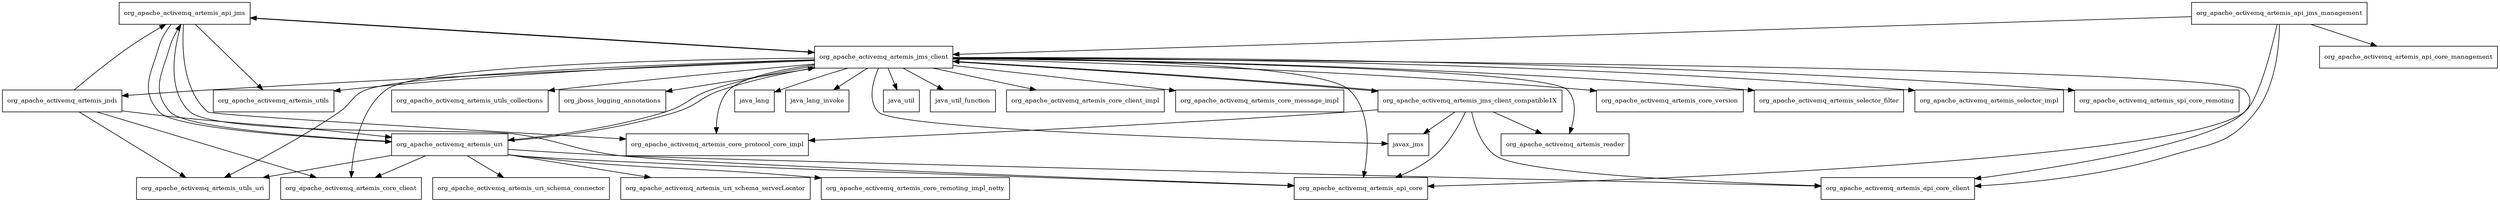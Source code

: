 digraph artemis_jms_client_2_7_0_SNAPSHOT_package_dependencies {
  node [shape = box, fontsize=10.0];
  org_apache_activemq_artemis_api_jms -> org_apache_activemq_artemis_api_core;
  org_apache_activemq_artemis_api_jms -> org_apache_activemq_artemis_core_protocol_core_impl;
  org_apache_activemq_artemis_api_jms -> org_apache_activemq_artemis_jms_client;
  org_apache_activemq_artemis_api_jms -> org_apache_activemq_artemis_uri;
  org_apache_activemq_artemis_api_jms -> org_apache_activemq_artemis_utils;
  org_apache_activemq_artemis_api_jms_management -> org_apache_activemq_artemis_api_core;
  org_apache_activemq_artemis_api_jms_management -> org_apache_activemq_artemis_api_core_client;
  org_apache_activemq_artemis_api_jms_management -> org_apache_activemq_artemis_api_core_management;
  org_apache_activemq_artemis_api_jms_management -> org_apache_activemq_artemis_jms_client;
  org_apache_activemq_artemis_jms_client -> java_lang;
  org_apache_activemq_artemis_jms_client -> java_lang_invoke;
  org_apache_activemq_artemis_jms_client -> java_util;
  org_apache_activemq_artemis_jms_client -> java_util_function;
  org_apache_activemq_artemis_jms_client -> javax_jms;
  org_apache_activemq_artemis_jms_client -> org_apache_activemq_artemis_api_core;
  org_apache_activemq_artemis_jms_client -> org_apache_activemq_artemis_api_core_client;
  org_apache_activemq_artemis_jms_client -> org_apache_activemq_artemis_api_jms;
  org_apache_activemq_artemis_jms_client -> org_apache_activemq_artemis_core_client;
  org_apache_activemq_artemis_jms_client -> org_apache_activemq_artemis_core_client_impl;
  org_apache_activemq_artemis_jms_client -> org_apache_activemq_artemis_core_message_impl;
  org_apache_activemq_artemis_jms_client -> org_apache_activemq_artemis_core_protocol_core_impl;
  org_apache_activemq_artemis_jms_client -> org_apache_activemq_artemis_core_version;
  org_apache_activemq_artemis_jms_client -> org_apache_activemq_artemis_jms_client_compatible1X;
  org_apache_activemq_artemis_jms_client -> org_apache_activemq_artemis_jndi;
  org_apache_activemq_artemis_jms_client -> org_apache_activemq_artemis_reader;
  org_apache_activemq_artemis_jms_client -> org_apache_activemq_artemis_selector_filter;
  org_apache_activemq_artemis_jms_client -> org_apache_activemq_artemis_selector_impl;
  org_apache_activemq_artemis_jms_client -> org_apache_activemq_artemis_spi_core_remoting;
  org_apache_activemq_artemis_jms_client -> org_apache_activemq_artemis_uri;
  org_apache_activemq_artemis_jms_client -> org_apache_activemq_artemis_utils;
  org_apache_activemq_artemis_jms_client -> org_apache_activemq_artemis_utils_collections;
  org_apache_activemq_artemis_jms_client -> org_apache_activemq_artemis_utils_uri;
  org_apache_activemq_artemis_jms_client -> org_jboss_logging_annotations;
  org_apache_activemq_artemis_jms_client_compatible1X -> javax_jms;
  org_apache_activemq_artemis_jms_client_compatible1X -> org_apache_activemq_artemis_api_core;
  org_apache_activemq_artemis_jms_client_compatible1X -> org_apache_activemq_artemis_api_core_client;
  org_apache_activemq_artemis_jms_client_compatible1X -> org_apache_activemq_artemis_core_protocol_core_impl;
  org_apache_activemq_artemis_jms_client_compatible1X -> org_apache_activemq_artemis_jms_client;
  org_apache_activemq_artemis_jms_client_compatible1X -> org_apache_activemq_artemis_reader;
  org_apache_activemq_artemis_jndi -> org_apache_activemq_artemis_api_jms;
  org_apache_activemq_artemis_jndi -> org_apache_activemq_artemis_core_client;
  org_apache_activemq_artemis_jndi -> org_apache_activemq_artemis_uri;
  org_apache_activemq_artemis_jndi -> org_apache_activemq_artemis_utils_uri;
  org_apache_activemq_artemis_uri -> org_apache_activemq_artemis_api_core;
  org_apache_activemq_artemis_uri -> org_apache_activemq_artemis_api_core_client;
  org_apache_activemq_artemis_uri -> org_apache_activemq_artemis_api_jms;
  org_apache_activemq_artemis_uri -> org_apache_activemq_artemis_core_client;
  org_apache_activemq_artemis_uri -> org_apache_activemq_artemis_core_remoting_impl_netty;
  org_apache_activemq_artemis_uri -> org_apache_activemq_artemis_jms_client;
  org_apache_activemq_artemis_uri -> org_apache_activemq_artemis_uri_schema_connector;
  org_apache_activemq_artemis_uri -> org_apache_activemq_artemis_uri_schema_serverLocator;
  org_apache_activemq_artemis_uri -> org_apache_activemq_artemis_utils_uri;
}
